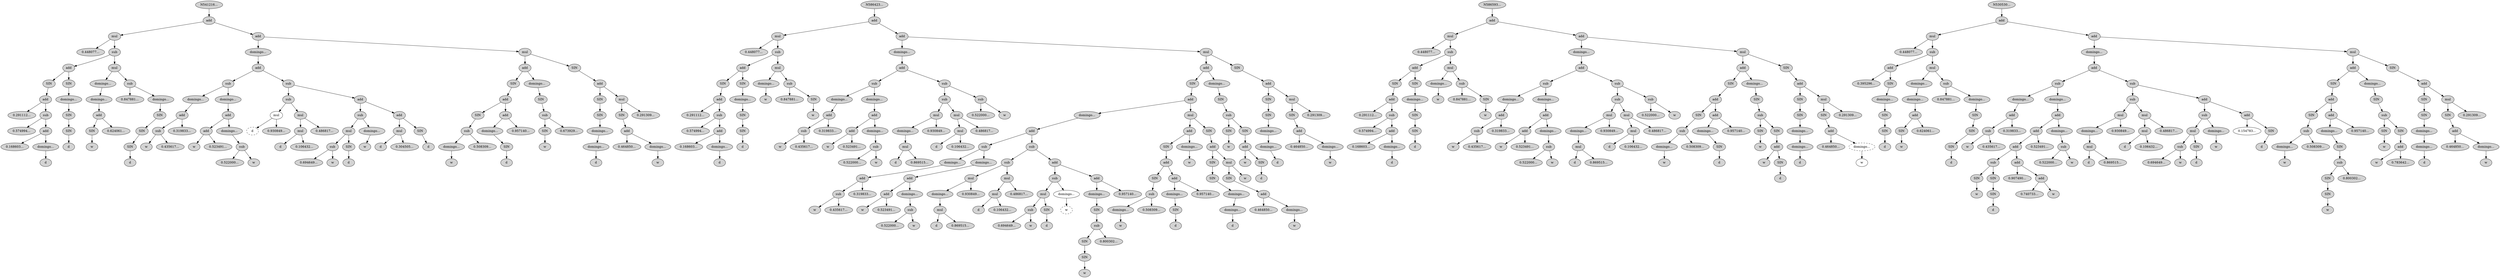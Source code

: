 digraph Population_10 {
N541216[ style="filled"  label="N541216..."];
N541216 -> N541217;
N541217[ style="filled"  label="add"];
N541217 -> N541218;
N541218[ style="filled"  label="mul"];
N541218 -> N541219;
N541219[ style="filled"  label="0.448077..."];
N541218 -> N541220;
N541220[ style="filled"  label="sub"];
N541220 -> N541221;
N541221[ style="filled"  label="add"];
N541221 -> N541222;
N541222[ style="filled"  label="SIN"];
N541222 -> N541223;
N541223[ style="filled"  label="add"];
N541223 -> N541224;
N541224[ style="filled"  label="0.291112..."];
N541223 -> N541225;
N541225[ style="filled"  label="sub"];
N541225 -> N541226;
N541226[ style="filled"  label="0.574994..."];
N541225 -> N541227;
N541227[ style="filled"  label="add"];
N541227 -> N541228;
N541228[ style="filled"  label="0.168603..."];
N541227 -> N541229;
N541229[ style="filled"  label="domingo..."];
N541229 -> N541230;
N541230[ style="filled"  label="d"];
N541221 -> N541231;
N541231[ style="filled"  label="SIN"];
N541231 -> N541232;
N541232[ style="filled"  label="domingo..."];
N541232 -> N541233;
N541233[ style="filled"  label="SIN"];
N541233 -> N541234;
N541234[ style="filled"  label="SIN"];
N541234 -> N541235;
N541235[ style="filled"  label="d"];
N541220 -> N541236;
N541236[ style="filled"  label="mul"];
N541236 -> N541237;
N541237[ style="filled"  label="domingo..."];
N541237 -> N541238;
N541238[ style="filled"  label="domingo..."];
N541238 -> N541239;
N541239[ style="filled"  label="add"];
N541239 -> N541240;
N541240[ style="filled"  label="SIN"];
N541240 -> N541241;
N541241[ style="filled"  label="w"];
N541239 -> N541242;
N541242[ style="filled"  label="0.624061..."];
N541236 -> N541243;
N541243[ style="filled"  label="sub"];
N541243 -> N541244;
N541244[ style="filled"  label="0.847881..."];
N541243 -> N541245;
N541245[ style="filled"  label="domingo..."];
N541245 -> N541246;
N541246[ style="filled"  label="SIN"];
N541246 -> N541247;
N541247[ style="filled"  label="SIN"];
N541247 -> N541248;
N541248[ style="filled"  label="SIN"];
N541248 -> N541249;
N541249[ style="filled"  label="d"];
N541217 -> N541250;
N541250[ style="filled"  label="add"];
N541250 -> N541251;
N541251[ style="filled"  label="domingo..."];
N541251 -> N541252;
N541252[ style="filled"  label="add"];
N541252 -> N541253;
N541253[ style="filled"  label="sub"];
N541253 -> N541254;
N541254[ style="filled"  label="domingo..."];
N541254 -> N541255;
N541255[ style="filled"  label="add"];
N541255 -> N541256;
N541256[ style="filled"  label="sub"];
N541256 -> N541257;
N541257[ style="filled"  label="w"];
N541256 -> N541258;
N541258[ style="filled"  label="0.435617..."];
N541255 -> N541259;
N541259[ style="filled"  label="0.319833..."];
N541253 -> N541260;
N541260[ style="filled"  label="domingo..."];
N541260 -> N541261;
N541261[ style="filled"  label="add"];
N541261 -> N541262;
N541262[ style="filled"  label="add"];
N541262 -> N541263;
N541263[ style="filled"  label="w"];
N541262 -> N541264;
N541264[ style="filled"  label="0.523491..."];
N541261 -> N541265;
N541265[ style="filled"  label="domingo..."];
N541265 -> N541266;
N541266[ style="filled"  label="sub"];
N541266 -> N541267;
N541267[ style="filled"  label="0.522000..."];
N541266 -> N541268;
N541268[ style="filled"  label="w"];
N541252 -> N541269;
N541269[ style="filled"  label="sub"];
N541269 -> N541270;
N541270[ style="filled"  label="sub"];
N541270 -> N541271;
N541271[ style="solid"  label="mul"];
N541271 -> N541379;
N541379[ style="dashed"  label="d"];
N541271 -> N541276;
N541276[ style="filled"  label="0.930849..."];
N541270 -> N541277;
N541277[ style="filled"  label="mul"];
N541277 -> N541278;
N541278[ style="filled"  label="mul"];
N541278 -> N541279;
N541279[ style="filled"  label="d"];
N541278 -> N541280;
N541280[ style="filled"  label="0.106432..."];
N541277 -> N541281;
N541281[ style="filled"  label="0.486817..."];
N541269 -> N541282;
N541282[ style="filled"  label="add"];
N541282 -> N541283;
N541283[ style="filled"  label="sub"];
N541283 -> N541284;
N541284[ style="filled"  label="mul"];
N541284 -> N541285;
N541285[ style="filled"  label="sub"];
N541285 -> N541286;
N541286[ style="filled"  label="0.694649..."];
N541285 -> N541287;
N541287[ style="filled"  label="w"];
N541284 -> N541288;
N541288[ style="filled"  label="SIN"];
N541288 -> N541289;
N541289[ style="filled"  label="d"];
N541283 -> N541290;
N541290[ style="filled"  label="domingo..."];
N541290 -> N541291;
N541291[ style="filled"  label="w"];
N541282 -> N541292;
N541292[ style="filled"  label="add"];
N541292 -> N541293;
N541293[ style="filled"  label="mul"];
N541293 -> N541294;
N541294[ style="filled"  label="d"];
N541293 -> N541295;
N541295[ style="filled"  label="0.304505..."];
N541292 -> N541296;
N541296[ style="filled"  label="SIN"];
N541296 -> N541297;
N541297[ style="filled"  label="d"];
N541250 -> N541298;
N541298[ style="filled"  label="mul"];
N541298 -> N541299;
N541299[ style="filled"  label="add"];
N541299 -> N541300;
N541300[ style="filled"  label="SIN"];
N541300 -> N541301;
N541301[ style="filled"  label="add"];
N541301 -> N541302;
N541302[ style="filled"  label="SIN"];
N541302 -> N541303;
N541303[ style="filled"  label="sub"];
N541303 -> N541304;
N541304[ style="filled"  label="domingo..."];
N541304 -> N541305;
N541305[ style="filled"  label="w"];
N541303 -> N541306;
N541306[ style="filled"  label="0.508309..."];
N541301 -> N541307;
N541307[ style="filled"  label="add"];
N541307 -> N541308;
N541308[ style="filled"  label="domingo..."];
N541308 -> N541309;
N541309[ style="filled"  label="SIN"];
N541309 -> N541310;
N541310[ style="filled"  label="d"];
N541307 -> N541311;
N541311[ style="filled"  label="0.957140..."];
N541299 -> N541312;
N541312[ style="filled"  label="domingo..."];
N541312 -> N541313;
N541313[ style="filled"  label="SIN"];
N541313 -> N541314;
N541314[ style="filled"  label="sub"];
N541314 -> N541315;
N541315[ style="filled"  label="SIN"];
N541315 -> N541316;
N541316[ style="filled"  label="w"];
N541314 -> N541317;
N541317[ style="filled"  label="0.673929..."];
N541298 -> N541318;
N541318[ style="filled"  label="SIN"];
N541318 -> N541319;
N541319[ style="filled"  label="add"];
N541319 -> N541320;
N541320[ style="filled"  label="SIN"];
N541320 -> N541321;
N541321[ style="filled"  label="SIN"];
N541321 -> N541322;
N541322[ style="filled"  label="domingo..."];
N541322 -> N541323;
N541323[ style="filled"  label="domingo..."];
N541323 -> N541324;
N541324[ style="filled"  label="d"];
N541319 -> N541325;
N541325[ style="filled"  label="mul"];
N541325 -> N541326;
N541326[ style="filled"  label="SIN"];
N541326 -> N541327;
N541327[ style="filled"  label="add"];
N541327 -> N541328;
N541328[ style="filled"  label="0.464850..."];
N541327 -> N541329;
N541329[ style="filled"  label="domingo..."];
N541329 -> N541330;
N541330[ style="filled"  label="w"];
N541325 -> N541331;
N541331[ style="filled"  label="0.291309..."];

N586423[ style="filled"  label="N586423..."];
N586423 -> N586424;
N586424[ style="filled"  label="add"];
N586424 -> N586425;
N586425[ style="filled"  label="mul"];
N586425 -> N586426;
N586426[ style="filled"  label="0.448077..."];
N586425 -> N586427;
N586427[ style="filled"  label="sub"];
N586427 -> N586428;
N586428[ style="filled"  label="add"];
N586428 -> N586429;
N586429[ style="filled"  label="SIN"];
N586429 -> N586430;
N586430[ style="filled"  label="add"];
N586430 -> N586431;
N586431[ style="filled"  label="0.291112..."];
N586430 -> N586432;
N586432[ style="filled"  label="sub"];
N586432 -> N586433;
N586433[ style="filled"  label="0.574994..."];
N586432 -> N586434;
N586434[ style="filled"  label="add"];
N586434 -> N586435;
N586435[ style="filled"  label="0.168603..."];
N586434 -> N586436;
N586436[ style="filled"  label="domingo..."];
N586436 -> N586437;
N586437[ style="filled"  label="d"];
N586428 -> N586438;
N586438[ style="filled"  label="SIN"];
N586438 -> N586439;
N586439[ style="filled"  label="domingo..."];
N586439 -> N586440;
N586440[ style="filled"  label="SIN"];
N586440 -> N586441;
N586441[ style="filled"  label="SIN"];
N586441 -> N586442;
N586442[ style="filled"  label="d"];
N586427 -> N586443;
N586443[ style="filled"  label="mul"];
N586443 -> N586444;
N586444[ style="filled"  label="domingo..."];
N586444 -> N586445;
N586445[ style="filled"  label="w"];
N586443 -> N586446;
N586446[ style="filled"  label="sub"];
N586446 -> N586447;
N586447[ style="filled"  label="0.847881..."];
N586446 -> N586448;
N586448[ style="filled"  label="SIN"];
N586448 -> N586449;
N586449[ style="filled"  label="w"];
N586424 -> N586450;
N586450[ style="filled"  label="add"];
N586450 -> N586451;
N586451[ style="filled"  label="domingo..."];
N586451 -> N586452;
N586452[ style="filled"  label="add"];
N586452 -> N586453;
N586453[ style="filled"  label="sub"];
N586453 -> N586454;
N586454[ style="filled"  label="domingo..."];
N586454 -> N586455;
N586455[ style="filled"  label="add"];
N586455 -> N586456;
N586456[ style="filled"  label="sub"];
N586456 -> N586457;
N586457[ style="filled"  label="w"];
N586456 -> N586458;
N586458[ style="filled"  label="0.435617..."];
N586455 -> N586459;
N586459[ style="filled"  label="0.319833..."];
N586453 -> N586460;
N586460[ style="filled"  label="domingo..."];
N586460 -> N586461;
N586461[ style="filled"  label="add"];
N586461 -> N586462;
N586462[ style="filled"  label="add"];
N586462 -> N586463;
N586463[ style="filled"  label="w"];
N586462 -> N586464;
N586464[ style="filled"  label="0.523491..."];
N586461 -> N586465;
N586465[ style="filled"  label="domingo..."];
N586465 -> N586466;
N586466[ style="filled"  label="sub"];
N586466 -> N586467;
N586467[ style="filled"  label="0.522000..."];
N586466 -> N586468;
N586468[ style="filled"  label="w"];
N586452 -> N586469;
N586469[ style="filled"  label="sub"];
N586469 -> N586470;
N586470[ style="filled"  label="sub"];
N586470 -> N586471;
N586471[ style="filled"  label="mul"];
N586471 -> N586472;
N586472[ style="filled"  label="domingo..."];
N586472 -> N586473;
N586473[ style="filled"  label="mul"];
N586473 -> N586474;
N586474[ style="filled"  label="d"];
N586473 -> N586475;
N586475[ style="filled"  label="0.869515..."];
N586471 -> N586476;
N586476[ style="filled"  label="0.930849..."];
N586470 -> N586477;
N586477[ style="filled"  label="mul"];
N586477 -> N586478;
N586478[ style="filled"  label="mul"];
N586478 -> N586479;
N586479[ style="filled"  label="d"];
N586478 -> N586480;
N586480[ style="filled"  label="0.106432..."];
N586477 -> N586481;
N586481[ style="filled"  label="0.486817..."];
N586469 -> N586482;
N586482[ style="filled"  label="sub"];
N586482 -> N586483;
N586483[ style="filled"  label="0.522000..."];
N586482 -> N586484;
N586484[ style="filled"  label="w"];
N586450 -> N586485;
N586485[ style="filled"  label="mul"];
N586485 -> N586486;
N586486[ style="filled"  label="add"];
N586486 -> N586487;
N586487[ style="filled"  label="SIN"];
N586487 -> N586488;
N586488[ style="filled"  label="add"];
N586488 -> N586489;
N586489[ style="filled"  label="domingo..."];
N586489 -> N586490;
N586490[ style="filled"  label="add"];
N586490 -> N586491;
N586491[ style="filled"  label="sub"];
N586491 -> N586492;
N586492[ style="filled"  label="domingo..."];
N586492 -> N586493;
N586493[ style="filled"  label="add"];
N586493 -> N586494;
N586494[ style="filled"  label="sub"];
N586494 -> N586495;
N586495[ style="filled"  label="w"];
N586494 -> N586496;
N586496[ style="filled"  label="0.435617..."];
N586493 -> N586497;
N586497[ style="filled"  label="0.319833..."];
N586491 -> N586498;
N586498[ style="filled"  label="domingo..."];
N586498 -> N586499;
N586499[ style="filled"  label="add"];
N586499 -> N586500;
N586500[ style="filled"  label="add"];
N586500 -> N586501;
N586501[ style="filled"  label="w"];
N586500 -> N586502;
N586502[ style="filled"  label="0.523491..."];
N586499 -> N586503;
N586503[ style="filled"  label="domingo..."];
N586503 -> N586504;
N586504[ style="filled"  label="sub"];
N586504 -> N586505;
N586505[ style="filled"  label="0.522000..."];
N586504 -> N586506;
N586506[ style="filled"  label="w"];
N586490 -> N586507;
N586507[ style="filled"  label="sub"];
N586507 -> N586508;
N586508[ style="filled"  label="sub"];
N586508 -> N586509;
N586509[ style="filled"  label="mul"];
N586509 -> N586510;
N586510[ style="filled"  label="domingo..."];
N586510 -> N586511;
N586511[ style="filled"  label="mul"];
N586511 -> N586512;
N586512[ style="filled"  label="d"];
N586511 -> N586513;
N586513[ style="filled"  label="0.869515..."];
N586509 -> N586514;
N586514[ style="filled"  label="0.930849..."];
N586508 -> N586515;
N586515[ style="filled"  label="mul"];
N586515 -> N586516;
N586516[ style="filled"  label="mul"];
N586516 -> N586517;
N586517[ style="filled"  label="d"];
N586516 -> N586518;
N586518[ style="filled"  label="0.106432..."];
N586515 -> N586519;
N586519[ style="filled"  label="0.486817..."];
N586507 -> N586520;
N586520[ style="filled"  label="add"];
N586520 -> N586521;
N586521[ style="filled"  label="sub"];
N586521 -> N586522;
N586522[ style="filled"  label="mul"];
N586522 -> N586523;
N586523[ style="filled"  label="sub"];
N586523 -> N586524;
N586524[ style="filled"  label="0.694649..."];
N586523 -> N586525;
N586525[ style="filled"  label="w"];
N586522 -> N586526;
N586526[ style="filled"  label="SIN"];
N586526 -> N586527;
N586527[ style="filled"  label="d"];
N586521 -> N586528;
N586528[ style="solid"  label="domingo..."];
N586528 -> N586691;
N586691[ style="dashed"  label="w"];
N586520 -> N586530;
N586530[ style="filled"  label="add"];
N586530 -> N586531;
N586531[ style="filled"  label="domingo..."];
N586531 -> N586532;
N586532[ style="filled"  label="SIN"];
N586532 -> N586533;
N586533[ style="filled"  label="sub"];
N586533 -> N586534;
N586534[ style="filled"  label="SIN"];
N586534 -> N586535;
N586535[ style="filled"  label="SIN"];
N586535 -> N586536;
N586536[ style="filled"  label="w"];
N586533 -> N586537;
N586537[ style="filled"  label="0.800302..."];
N586530 -> N586538;
N586538[ style="filled"  label="0.957140..."];
N586488 -> N586539;
N586539[ style="filled"  label="mul"];
N586539 -> N586540;
N586540[ style="filled"  label="add"];
N586540 -> N586541;
N586541[ style="filled"  label="SIN"];
N586541 -> N586542;
N586542[ style="filled"  label="add"];
N586542 -> N586543;
N586543[ style="filled"  label="SIN"];
N586543 -> N586544;
N586544[ style="filled"  label="sub"];
N586544 -> N586545;
N586545[ style="filled"  label="domingo..."];
N586545 -> N586546;
N586546[ style="filled"  label="w"];
N586544 -> N586547;
N586547[ style="filled"  label="0.508309..."];
N586542 -> N586548;
N586548[ style="filled"  label="add"];
N586548 -> N586549;
N586549[ style="filled"  label="domingo..."];
N586549 -> N586550;
N586550[ style="filled"  label="SIN"];
N586550 -> N586551;
N586551[ style="filled"  label="d"];
N586548 -> N586552;
N586552[ style="filled"  label="0.957140..."];
N586540 -> N586553;
N586553[ style="filled"  label="domingo..."];
N586553 -> N586554;
N586554[ style="filled"  label="w"];
N586539 -> N586555;
N586555[ style="filled"  label="SIN"];
N586555 -> N586556;
N586556[ style="filled"  label="add"];
N586556 -> N586557;
N586557[ style="filled"  label="SIN"];
N586557 -> N586558;
N586558[ style="filled"  label="SIN"];
N586558 -> N586559;
N586559[ style="filled"  label="domingo..."];
N586559 -> N586560;
N586560[ style="filled"  label="domingo..."];
N586560 -> N586561;
N586561[ style="filled"  label="d"];
N586556 -> N586562;
N586562[ style="filled"  label="mul"];
N586562 -> N586563;
N586563[ style="filled"  label="SIN"];
N586563 -> N586564;
N586564[ style="filled"  label="add"];
N586564 -> N586565;
N586565[ style="filled"  label="0.464850..."];
N586564 -> N586566;
N586566[ style="filled"  label="domingo..."];
N586566 -> N586567;
N586567[ style="filled"  label="w"];
N586562 -> N586568;
N586568[ style="filled"  label="w"];
N586486 -> N586569;
N586569[ style="filled"  label="domingo..."];
N586569 -> N586570;
N586570[ style="filled"  label="SIN"];
N586570 -> N586571;
N586571[ style="filled"  label="sub"];
N586571 -> N586572;
N586572[ style="filled"  label="SIN"];
N586572 -> N586573;
N586573[ style="filled"  label="w"];
N586571 -> N586574;
N586574[ style="filled"  label="SIN"];
N586574 -> N586575;
N586575[ style="filled"  label="add"];
N586575 -> N586576;
N586576[ style="filled"  label="w"];
N586575 -> N586577;
N586577[ style="filled"  label="SIN"];
N586577 -> N586578;
N586578[ style="filled"  label="d"];
N586485 -> N586579;
N586579[ style="filled"  label="SIN"];
N586579 -> N586580;
N586580[ style="filled"  label="add"];
N586580 -> N586581;
N586581[ style="filled"  label="SIN"];
N586581 -> N586582;
N586582[ style="filled"  label="SIN"];
N586582 -> N586583;
N586583[ style="filled"  label="domingo..."];
N586583 -> N586584;
N586584[ style="filled"  label="domingo..."];
N586584 -> N586585;
N586585[ style="filled"  label="d"];
N586580 -> N586586;
N586586[ style="filled"  label="mul"];
N586586 -> N586587;
N586587[ style="filled"  label="SIN"];
N586587 -> N586588;
N586588[ style="filled"  label="add"];
N586588 -> N586589;
N586589[ style="filled"  label="0.464850..."];
N586588 -> N586590;
N586590[ style="filled"  label="domingo..."];
N586590 -> N586591;
N586591[ style="filled"  label="w"];
N586586 -> N586592;
N586592[ style="filled"  label="0.291309..."];

N586593[ style="filled"  label="N586593..."];
N586593 -> N586594;
N586594[ style="filled"  label="add"];
N586594 -> N586595;
N586595[ style="filled"  label="mul"];
N586595 -> N586596;
N586596[ style="filled"  label="0.448077..."];
N586595 -> N586597;
N586597[ style="filled"  label="sub"];
N586597 -> N586598;
N586598[ style="filled"  label="add"];
N586598 -> N586599;
N586599[ style="filled"  label="SIN"];
N586599 -> N586600;
N586600[ style="filled"  label="add"];
N586600 -> N586601;
N586601[ style="filled"  label="0.291112..."];
N586600 -> N586602;
N586602[ style="filled"  label="sub"];
N586602 -> N586603;
N586603[ style="filled"  label="0.574994..."];
N586602 -> N586604;
N586604[ style="filled"  label="add"];
N586604 -> N586605;
N586605[ style="filled"  label="0.168603..."];
N586604 -> N586606;
N586606[ style="filled"  label="domingo..."];
N586606 -> N586607;
N586607[ style="filled"  label="d"];
N586598 -> N586608;
N586608[ style="filled"  label="SIN"];
N586608 -> N586609;
N586609[ style="filled"  label="domingo..."];
N586609 -> N586610;
N586610[ style="filled"  label="SIN"];
N586610 -> N586611;
N586611[ style="filled"  label="SIN"];
N586611 -> N586612;
N586612[ style="filled"  label="d"];
N586597 -> N586613;
N586613[ style="filled"  label="mul"];
N586613 -> N586614;
N586614[ style="filled"  label="domingo..."];
N586614 -> N586615;
N586615[ style="filled"  label="w"];
N586613 -> N586616;
N586616[ style="filled"  label="sub"];
N586616 -> N586617;
N586617[ style="filled"  label="0.847881..."];
N586616 -> N586618;
N586618[ style="filled"  label="SIN"];
N586618 -> N586619;
N586619[ style="filled"  label="w"];
N586594 -> N586620;
N586620[ style="filled"  label="add"];
N586620 -> N586621;
N586621[ style="filled"  label="domingo..."];
N586621 -> N586622;
N586622[ style="filled"  label="add"];
N586622 -> N586623;
N586623[ style="filled"  label="sub"];
N586623 -> N586624;
N586624[ style="filled"  label="domingo..."];
N586624 -> N586625;
N586625[ style="filled"  label="add"];
N586625 -> N586626;
N586626[ style="filled"  label="sub"];
N586626 -> N586627;
N586627[ style="filled"  label="w"];
N586626 -> N586628;
N586628[ style="filled"  label="0.435617..."];
N586625 -> N586629;
N586629[ style="filled"  label="0.319833..."];
N586623 -> N586630;
N586630[ style="filled"  label="domingo..."];
N586630 -> N586631;
N586631[ style="filled"  label="add"];
N586631 -> N586632;
N586632[ style="filled"  label="add"];
N586632 -> N586633;
N586633[ style="filled"  label="w"];
N586632 -> N586634;
N586634[ style="filled"  label="0.523491..."];
N586631 -> N586635;
N586635[ style="filled"  label="domingo..."];
N586635 -> N586636;
N586636[ style="filled"  label="sub"];
N586636 -> N586637;
N586637[ style="filled"  label="0.522000..."];
N586636 -> N586638;
N586638[ style="filled"  label="w"];
N586622 -> N586639;
N586639[ style="filled"  label="sub"];
N586639 -> N586640;
N586640[ style="filled"  label="sub"];
N586640 -> N586641;
N586641[ style="filled"  label="mul"];
N586641 -> N586642;
N586642[ style="filled"  label="domingo..."];
N586642 -> N586643;
N586643[ style="filled"  label="mul"];
N586643 -> N586644;
N586644[ style="filled"  label="d"];
N586643 -> N586645;
N586645[ style="filled"  label="0.869515..."];
N586641 -> N586646;
N586646[ style="filled"  label="0.930849..."];
N586640 -> N586647;
N586647[ style="filled"  label="mul"];
N586647 -> N586648;
N586648[ style="filled"  label="mul"];
N586648 -> N586649;
N586649[ style="filled"  label="d"];
N586648 -> N586650;
N586650[ style="filled"  label="0.106432..."];
N586647 -> N586651;
N586651[ style="filled"  label="0.486817..."];
N586639 -> N586652;
N586652[ style="filled"  label="sub"];
N586652 -> N586653;
N586653[ style="filled"  label="0.522000..."];
N586652 -> N586654;
N586654[ style="filled"  label="w"];
N586620 -> N586655;
N586655[ style="filled"  label="mul"];
N586655 -> N586656;
N586656[ style="filled"  label="add"];
N586656 -> N586657;
N586657[ style="filled"  label="SIN"];
N586657 -> N586658;
N586658[ style="filled"  label="add"];
N586658 -> N586659;
N586659[ style="filled"  label="SIN"];
N586659 -> N586660;
N586660[ style="filled"  label="sub"];
N586660 -> N586661;
N586661[ style="filled"  label="domingo..."];
N586661 -> N586662;
N586662[ style="filled"  label="w"];
N586660 -> N586663;
N586663[ style="filled"  label="0.508309..."];
N586658 -> N586664;
N586664[ style="filled"  label="add"];
N586664 -> N586665;
N586665[ style="filled"  label="domingo..."];
N586665 -> N586666;
N586666[ style="filled"  label="SIN"];
N586666 -> N586667;
N586667[ style="filled"  label="d"];
N586664 -> N586668;
N586668[ style="filled"  label="0.957140..."];
N586656 -> N586669;
N586669[ style="filled"  label="domingo..."];
N586669 -> N586670;
N586670[ style="filled"  label="SIN"];
N586670 -> N586671;
N586671[ style="filled"  label="sub"];
N586671 -> N586672;
N586672[ style="filled"  label="SIN"];
N586672 -> N586673;
N586673[ style="filled"  label="w"];
N586671 -> N586674;
N586674[ style="filled"  label="SIN"];
N586674 -> N586675;
N586675[ style="filled"  label="add"];
N586675 -> N586676;
N586676[ style="filled"  label="w"];
N586675 -> N586677;
N586677[ style="filled"  label="SIN"];
N586677 -> N586678;
N586678[ style="filled"  label="d"];
N586655 -> N586679;
N586679[ style="filled"  label="SIN"];
N586679 -> N586680;
N586680[ style="filled"  label="add"];
N586680 -> N586681;
N586681[ style="filled"  label="SIN"];
N586681 -> N586682;
N586682[ style="filled"  label="SIN"];
N586682 -> N586683;
N586683[ style="filled"  label="domingo..."];
N586683 -> N586684;
N586684[ style="filled"  label="domingo..."];
N586684 -> N586685;
N586685[ style="filled"  label="d"];
N586680 -> N586686;
N586686[ style="filled"  label="mul"];
N586686 -> N586687;
N586687[ style="filled"  label="SIN"];
N586687 -> N586688;
N586688[ style="filled"  label="add"];
N586688 -> N586689;
N586689[ style="filled"  label="0.464850..."];
N586688 -> N586690;
N586690[ style="dashed"  label="domingo..."];
N586690 -> N586529;
N586529[ style="solid"  label="w"];
N586686 -> N586692;
N586692[ style="filled"  label="0.291309..."];

N530530[ style="filled"  label="N530530..."];
N530530 -> N530531;
N530531[ style="filled"  label="add"];
N530531 -> N530532;
N530532[ style="filled"  label="mul"];
N530532 -> N530533;
N530533[ style="filled"  label="0.448077..."];
N530532 -> N530534;
N530534[ style="filled"  label="sub"];
N530534 -> N530535;
N530535[ style="filled"  label="add"];
N530535 -> N530536;
N530536[ style="filled"  label="0.395296..."];
N530535 -> N530540;
N530540[ style="filled"  label="SIN"];
N530540 -> N530541;
N530541[ style="filled"  label="domingo..."];
N530541 -> N530542;
N530542[ style="filled"  label="SIN"];
N530542 -> N530543;
N530543[ style="filled"  label="SIN"];
N530543 -> N530544;
N530544[ style="filled"  label="d"];
N530534 -> N530545;
N530545[ style="filled"  label="mul"];
N530545 -> N530546;
N530546[ style="filled"  label="domingo..."];
N530546 -> N530547;
N530547[ style="filled"  label="domingo..."];
N530547 -> N530548;
N530548[ style="filled"  label="add"];
N530548 -> N530549;
N530549[ style="filled"  label="SIN"];
N530549 -> N530550;
N530550[ style="filled"  label="w"];
N530548 -> N530551;
N530551[ style="filled"  label="0.624061..."];
N530545 -> N530552;
N530552[ style="filled"  label="sub"];
N530552 -> N530553;
N530553[ style="filled"  label="0.847881..."];
N530552 -> N530554;
N530554[ style="filled"  label="domingo..."];
N530554 -> N530555;
N530555[ style="filled"  label="SIN"];
N530555 -> N530556;
N530556[ style="filled"  label="SIN"];
N530556 -> N530557;
N530557[ style="filled"  label="SIN"];
N530557 -> N530558;
N530558[ style="filled"  label="d"];
N530531 -> N530559;
N530559[ style="filled"  label="add"];
N530559 -> N530560;
N530560[ style="filled"  label="domingo..."];
N530560 -> N530561;
N530561[ style="filled"  label="add"];
N530561 -> N530562;
N530562[ style="filled"  label="sub"];
N530562 -> N530563;
N530563[ style="filled"  label="domingo..."];
N530563 -> N530564;
N530564[ style="filled"  label="add"];
N530564 -> N530565;
N530565[ style="filled"  label="sub"];
N530565 -> N530566;
N530566[ style="filled"  label="w"];
N530565 -> N530567;
N530567[ style="filled"  label="0.435617..."];
N530564 -> N530568;
N530568[ style="filled"  label="0.319833..."];
N530562 -> N530569;
N530569[ style="filled"  label="domingo..."];
N530569 -> N530570;
N530570[ style="filled"  label="add"];
N530570 -> N530571;
N530571[ style="filled"  label="add"];
N530571 -> N530572;
N530572[ style="filled"  label="add"];
N530572 -> N530573;
N530573[ style="filled"  label="sub"];
N530573 -> N530574;
N530574[ style="filled"  label="SIN"];
N530574 -> N530575;
N530575[ style="filled"  label="w"];
N530573 -> N530576;
N530576[ style="filled"  label="SIN"];
N530576 -> N530577;
N530577[ style="filled"  label="SIN"];
N530577 -> N530578;
N530578[ style="filled"  label="d"];
N530572 -> N530579;
N530579[ style="filled"  label="add"];
N530579 -> N530580;
N530580[ style="filled"  label="0.907490..."];
N530579 -> N530581;
N530581[ style="filled"  label="add"];
N530581 -> N530582;
N530582[ style="filled"  label="0.740733..."];
N530581 -> N530583;
N530583[ style="filled"  label="w"];
N530571 -> N530584;
N530584[ style="filled"  label="0.523491..."];
N530570 -> N530585;
N530585[ style="filled"  label="domingo..."];
N530585 -> N530586;
N530586[ style="filled"  label="sub"];
N530586 -> N530587;
N530587[ style="filled"  label="0.522000..."];
N530586 -> N530588;
N530588[ style="filled"  label="w"];
N530561 -> N530589;
N530589[ style="filled"  label="sub"];
N530589 -> N530590;
N530590[ style="filled"  label="sub"];
N530590 -> N530591;
N530591[ style="filled"  label="mul"];
N530591 -> N530592;
N530592[ style="filled"  label="domingo..."];
N530592 -> N530593;
N530593[ style="filled"  label="mul"];
N530593 -> N530594;
N530594[ style="filled"  label="d"];
N530593 -> N530595;
N530595[ style="filled"  label="0.869515..."];
N530591 -> N530596;
N530596[ style="filled"  label="0.930849..."];
N530590 -> N530597;
N530597[ style="filled"  label="mul"];
N530597 -> N530598;
N530598[ style="filled"  label="mul"];
N530598 -> N530599;
N530599[ style="filled"  label="d"];
N530598 -> N530600;
N530600[ style="filled"  label="0.106432..."];
N530597 -> N530601;
N530601[ style="filled"  label="0.486817..."];
N530589 -> N530602;
N530602[ style="filled"  label="add"];
N530602 -> N530603;
N530603[ style="filled"  label="sub"];
N530603 -> N530604;
N530604[ style="filled"  label="mul"];
N530604 -> N530605;
N530605[ style="filled"  label="sub"];
N530605 -> N530606;
N530606[ style="filled"  label="0.694649..."];
N530605 -> N530607;
N530607[ style="filled"  label="w"];
N530604 -> N530608;
N530608[ style="filled"  label="SIN"];
N530608 -> N530609;
N530609[ style="filled"  label="d"];
N530603 -> N530610;
N530610[ style="filled"  label="domingo..."];
N530610 -> N530611;
N530611[ style="filled"  label="w"];
N530602 -> N530612;
N530612[ style="filled"  label="add"];
N530612 -> N530613;
N530613[ style="solid"  label="0.154783..."];
N530612 -> N530616;
N530616[ style="filled"  label="SIN"];
N530616 -> N530617;
N530617[ style="filled"  label="d"];
N530559 -> N530618;
N530618[ style="filled"  label="mul"];
N530618 -> N530619;
N530619[ style="filled"  label="add"];
N530619 -> N530620;
N530620[ style="filled"  label="SIN"];
N530620 -> N530621;
N530621[ style="filled"  label="add"];
N530621 -> N530622;
N530622[ style="filled"  label="SIN"];
N530622 -> N530623;
N530623[ style="filled"  label="sub"];
N530623 -> N530624;
N530624[ style="filled"  label="domingo..."];
N530624 -> N530625;
N530625[ style="filled"  label="w"];
N530623 -> N530626;
N530626[ style="filled"  label="0.508309..."];
N530621 -> N530627;
N530627[ style="filled"  label="add"];
N530627 -> N530628;
N530628[ style="filled"  label="domingo..."];
N530628 -> N530629;
N530629[ style="filled"  label="SIN"];
N530629 -> N530630;
N530630[ style="filled"  label="sub"];
N530630 -> N530631;
N530631[ style="filled"  label="SIN"];
N530631 -> N530632;
N530632[ style="filled"  label="SIN"];
N530632 -> N530633;
N530633[ style="filled"  label="w"];
N530630 -> N530634;
N530634[ style="filled"  label="0.800302..."];
N530627 -> N530635;
N530635[ style="filled"  label="0.957140..."];
N530619 -> N530636;
N530636[ style="filled"  label="domingo..."];
N530636 -> N530637;
N530637[ style="filled"  label="SIN"];
N530637 -> N530638;
N530638[ style="filled"  label="sub"];
N530638 -> N530639;
N530639[ style="filled"  label="SIN"];
N530639 -> N530640;
N530640[ style="filled"  label="w"];
N530638 -> N530641;
N530641[ style="filled"  label="SIN"];
N530641 -> N530642;
N530642[ style="filled"  label="add"];
N530642 -> N530643;
N530643[ style="filled"  label="w"];
N530642 -> N530644;
N530644[ style="filled"  label="0.783642..."];
N530618 -> N530645;
N530645[ style="filled"  label="SIN"];
N530645 -> N530646;
N530646[ style="filled"  label="add"];
N530646 -> N530647;
N530647[ style="filled"  label="SIN"];
N530647 -> N530648;
N530648[ style="filled"  label="SIN"];
N530648 -> N530649;
N530649[ style="filled"  label="domingo..."];
N530649 -> N530650;
N530650[ style="filled"  label="domingo..."];
N530650 -> N530651;
N530651[ style="filled"  label="d"];
N530646 -> N530652;
N530652[ style="filled"  label="mul"];
N530652 -> N530653;
N530653[ style="filled"  label="SIN"];
N530653 -> N530654;
N530654[ style="filled"  label="add"];
N530654 -> N530655;
N530655[ style="filled"  label="0.464850..."];
N530654 -> N530656;
N530656[ style="filled"  label="domingo..."];
N530656 -> N530657;
N530657[ style="filled"  label="w"];
N530652 -> N530658;
N530658[ style="filled"  label="0.291309..."];

}
